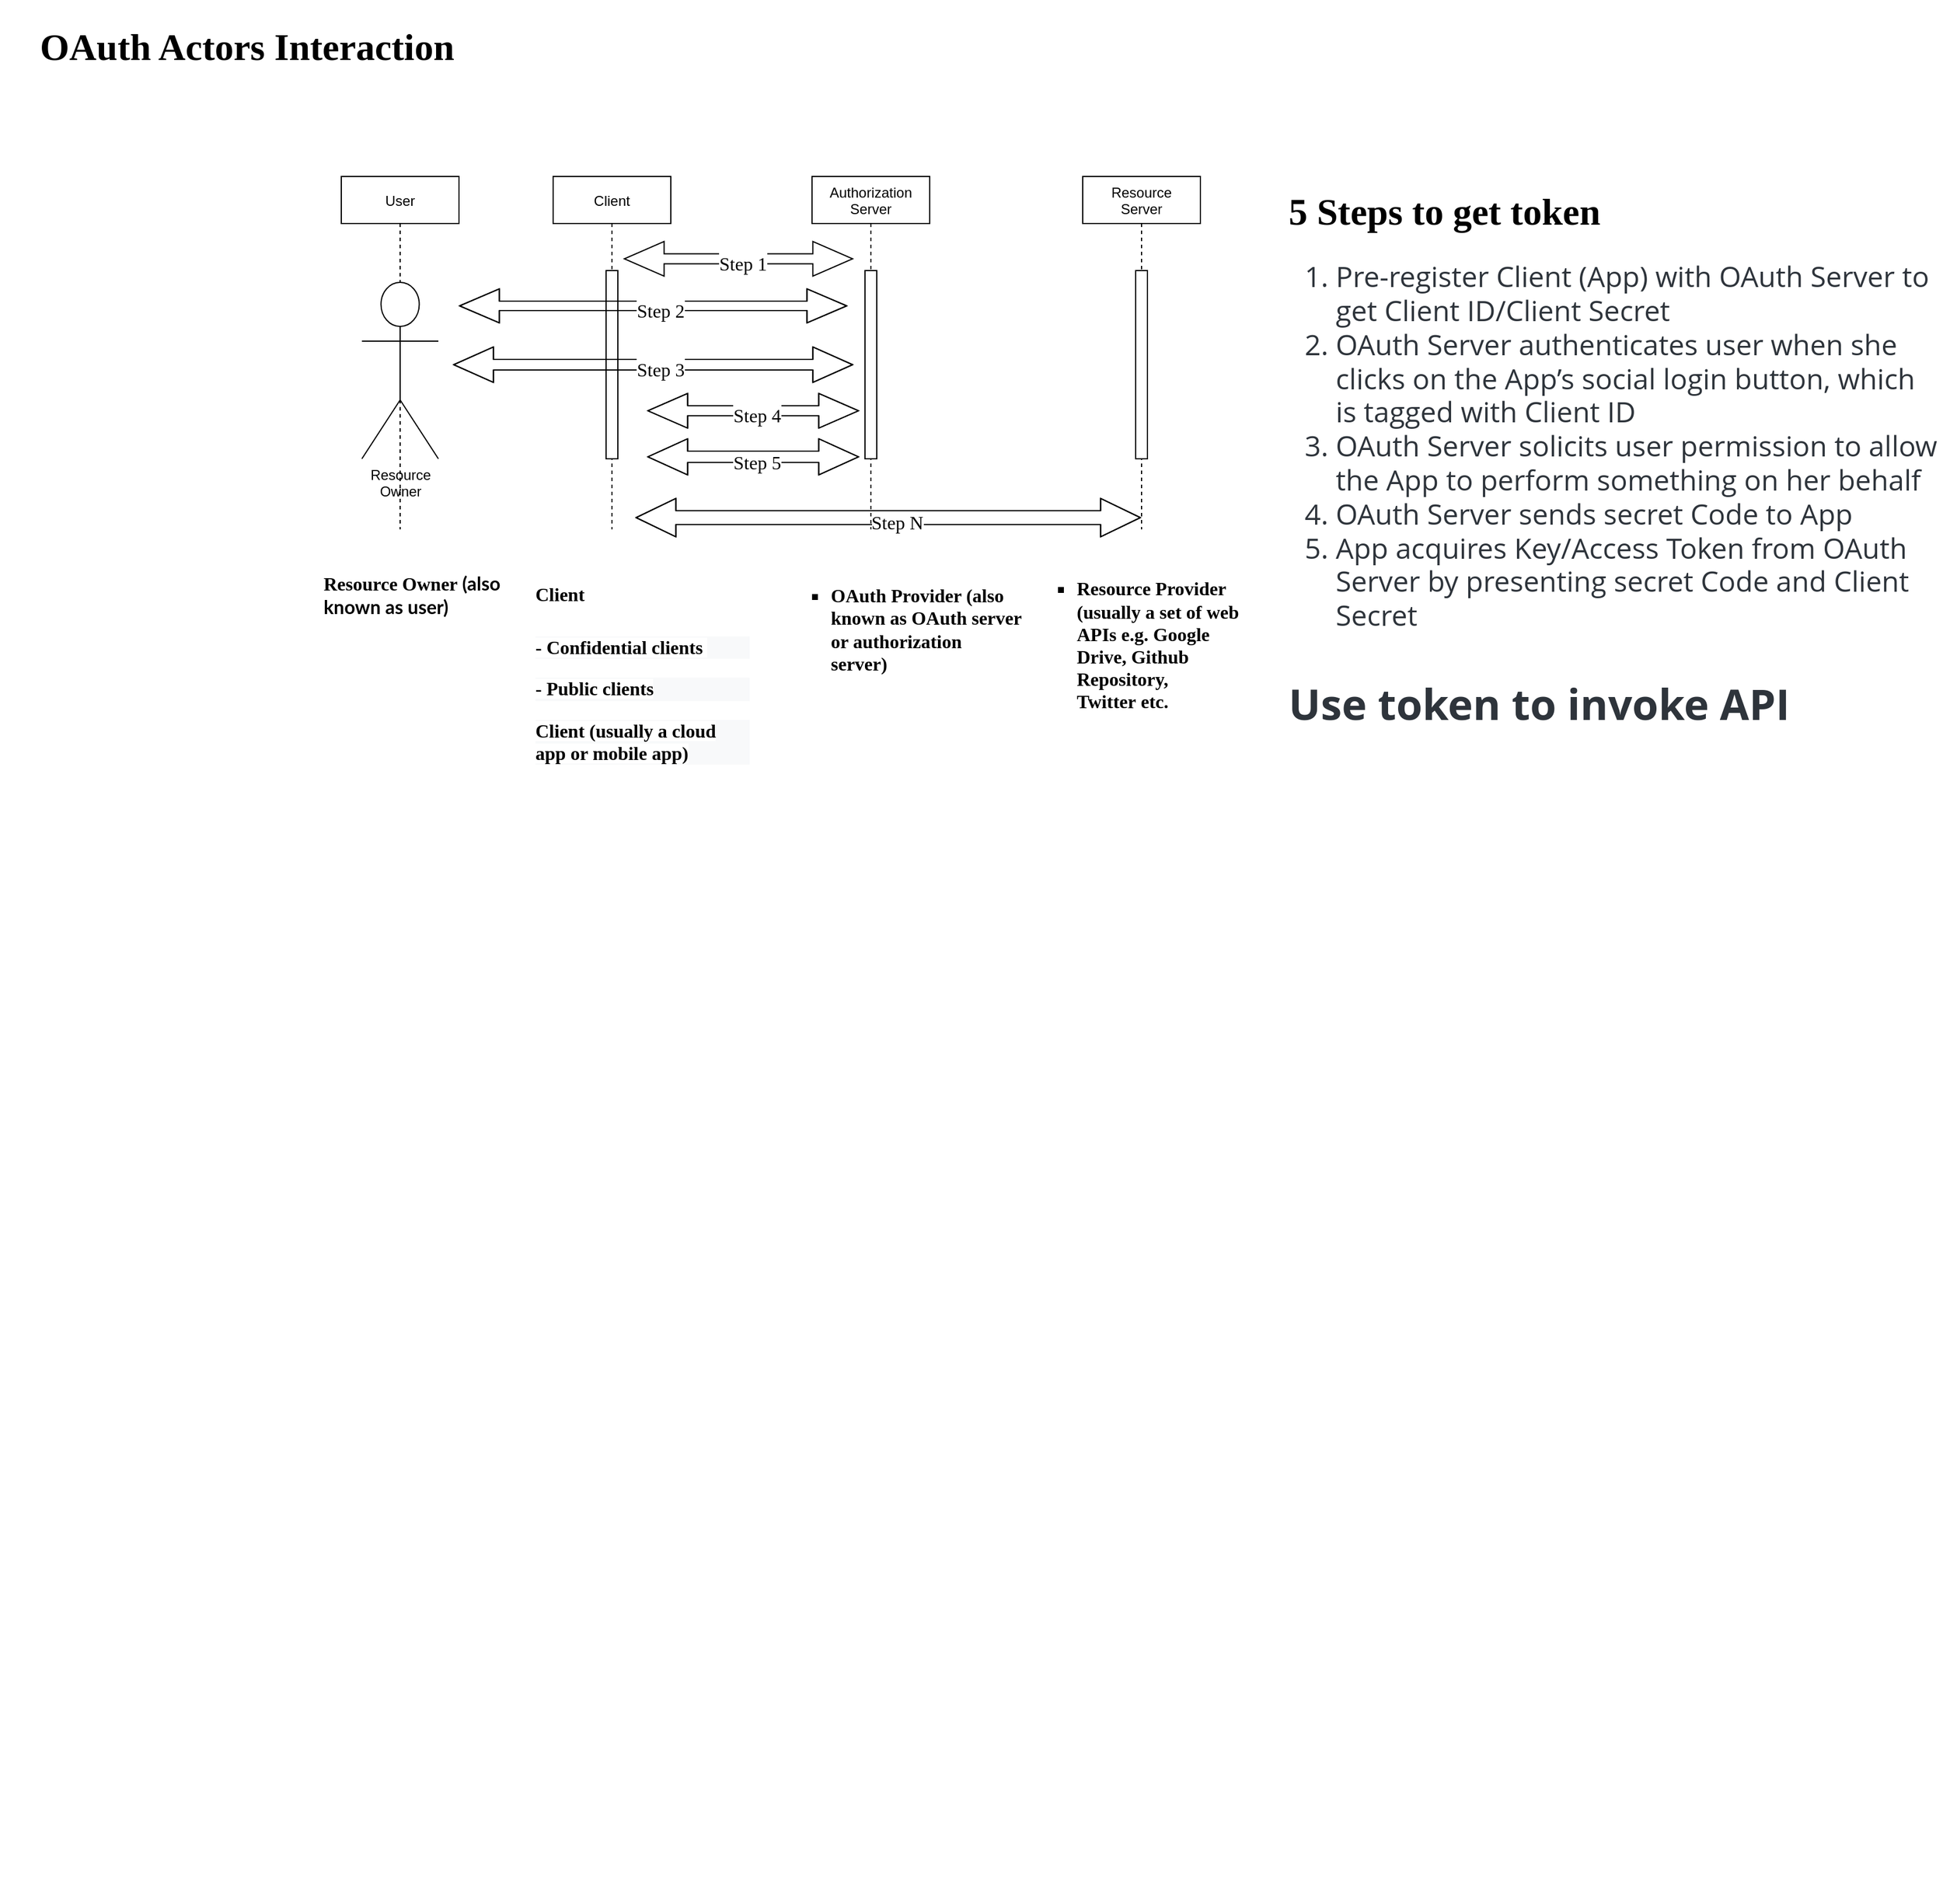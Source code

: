 <mxfile version="20.5.0" type="device"><diagram id="kgpKYQtTHZ0yAKxKKP6v" name="Page-1"><mxGraphModel dx="2516" dy="1420" grid="1" gridSize="10" guides="1" tooltips="1" connect="1" arrows="1" fold="1" page="1" pageScale="1" pageWidth="850" pageHeight="1100" math="0" shadow="0"><root><mxCell id="0"/><mxCell id="1" parent="0"/><mxCell id="3nuBFxr9cyL0pnOWT2aG-1" value="User" style="shape=umlLifeline;perimeter=lifelinePerimeter;container=1;collapsible=0;recursiveResize=0;rounded=0;shadow=0;strokeWidth=1;" parent="1" vertex="1"><mxGeometry x="300" y="190" width="100" height="300" as="geometry"/></mxCell><mxCell id="c5NPfFB2k1OfmSP-pEoB-5" value="Resource &lt;br&gt;Owner" style="shape=umlActor;verticalLabelPosition=bottom;verticalAlign=top;html=1;outlineConnect=0;" vertex="1" parent="3nuBFxr9cyL0pnOWT2aG-1"><mxGeometry x="17.5" y="90" width="65" height="150" as="geometry"/></mxCell><mxCell id="3nuBFxr9cyL0pnOWT2aG-5" value="Client" style="shape=umlLifeline;perimeter=lifelinePerimeter;container=1;collapsible=0;recursiveResize=0;rounded=0;shadow=0;strokeWidth=1;" parent="1" vertex="1"><mxGeometry x="480" y="190" width="100" height="300" as="geometry"/></mxCell><mxCell id="3nuBFxr9cyL0pnOWT2aG-6" value="" style="points=[];perimeter=orthogonalPerimeter;rounded=0;shadow=0;strokeWidth=1;" parent="3nuBFxr9cyL0pnOWT2aG-5" vertex="1"><mxGeometry x="45" y="80" width="10" height="160" as="geometry"/></mxCell><mxCell id="c5NPfFB2k1OfmSP-pEoB-26" value="" style="shape=flexArrow;endArrow=classic;startArrow=classic;html=1;rounded=0;fontFamily=Verdana;fontSize=16;fontColor=#000000;width=8.485;endSize=10.933;startSize=10.933;" edge="1" parent="3nuBFxr9cyL0pnOWT2aG-5"><mxGeometry width="100" height="100" relative="1" as="geometry"><mxPoint x="80" y="199.17" as="sourcePoint"/><mxPoint x="260" y="199.17" as="targetPoint"/><Array as="points"><mxPoint x="200" y="199.17"/></Array></mxGeometry></mxCell><mxCell id="c5NPfFB2k1OfmSP-pEoB-27" value="Step 4" style="edgeLabel;html=1;align=center;verticalAlign=middle;resizable=0;points=[];fontSize=16;fontFamily=Verdana;fontColor=#000000;" vertex="1" connectable="0" parent="c5NPfFB2k1OfmSP-pEoB-26"><mxGeometry x="0.033" y="-4" relative="1" as="geometry"><mxPoint as="offset"/></mxGeometry></mxCell><mxCell id="c5NPfFB2k1OfmSP-pEoB-1" value="Resource &#10;Server" style="shape=umlLifeline;perimeter=lifelinePerimeter;container=1;collapsible=0;recursiveResize=0;rounded=0;shadow=0;strokeWidth=1;" vertex="1" parent="1"><mxGeometry x="930" y="190" width="100" height="300" as="geometry"/></mxCell><mxCell id="c5NPfFB2k1OfmSP-pEoB-2" value="" style="points=[];perimeter=orthogonalPerimeter;rounded=0;shadow=0;strokeWidth=1;" vertex="1" parent="c5NPfFB2k1OfmSP-pEoB-1"><mxGeometry x="45" y="80" width="10" height="160" as="geometry"/></mxCell><mxCell id="c5NPfFB2k1OfmSP-pEoB-3" value="Authorization&#10;Server" style="shape=umlLifeline;perimeter=lifelinePerimeter;container=1;collapsible=0;recursiveResize=0;rounded=0;shadow=0;strokeWidth=1;" vertex="1" parent="1"><mxGeometry x="700" y="190" width="100" height="300" as="geometry"/></mxCell><mxCell id="c5NPfFB2k1OfmSP-pEoB-4" value="" style="points=[];perimeter=orthogonalPerimeter;rounded=0;shadow=0;strokeWidth=1;" vertex="1" parent="c5NPfFB2k1OfmSP-pEoB-3"><mxGeometry x="45" y="80" width="10" height="160" as="geometry"/></mxCell><mxCell id="c5NPfFB2k1OfmSP-pEoB-24" value="" style="shape=flexArrow;endArrow=classic;startArrow=classic;html=1;rounded=0;fontFamily=Verdana;fontSize=16;fontColor=#000000;width=9.697;endSize=10.933;startSize=10.933;" edge="1" parent="c5NPfFB2k1OfmSP-pEoB-3"><mxGeometry width="100" height="100" relative="1" as="geometry"><mxPoint x="-140" y="238.33" as="sourcePoint"/><mxPoint x="40" y="238.33" as="targetPoint"/><Array as="points"><mxPoint x="-20" y="238.33"/></Array></mxGeometry></mxCell><mxCell id="c5NPfFB2k1OfmSP-pEoB-25" value="Step 5" style="edgeLabel;html=1;align=center;verticalAlign=middle;resizable=0;points=[];fontSize=16;fontFamily=Verdana;fontColor=#000000;" vertex="1" connectable="0" parent="c5NPfFB2k1OfmSP-pEoB-24"><mxGeometry x="0.033" y="-4" relative="1" as="geometry"><mxPoint as="offset"/></mxGeometry></mxCell><mxCell id="c5NPfFB2k1OfmSP-pEoB-8" value="&lt;ul style=&quot;box-sizing: border-box; border: 0px; font-variant-numeric: inherit; font-variant-east-asian: inherit; font-stretch: inherit; line-height: inherit; margin: 0px 0px 30px; outline: 0px; padding: 0px 0px 0px 35px; vertical-align: baseline; list-style: square; text-align: start; background-color: rgb(255, 255, 255);&quot;&gt;&lt;li style=&quot;box-sizing: border-box; border: 0px; font-variant: inherit; font-stretch: inherit; line-height: inherit; font-style: inherit; margin: 0px; outline: 0px; padding: 0px; vertical-align: baseline;&quot;&gt;&lt;b style=&quot;&quot;&gt;&lt;font style=&quot;&quot; face=&quot;Verdana&quot;&gt;OAuth Provider (also known as OAuth server or authorization server)&lt;/font&gt;&lt;/b&gt;&lt;/li&gt;&lt;/ul&gt;" style="text;html=1;strokeColor=none;fillColor=none;align=center;verticalAlign=middle;whiteSpace=wrap;rounded=0;fontSize=16;" vertex="1" parent="1"><mxGeometry x="680" y="510" width="200" height="160" as="geometry"/></mxCell><mxCell id="c5NPfFB2k1OfmSP-pEoB-9" value="&lt;h1&gt;&lt;ul style=&quot;box-sizing: border-box; border: 0px; font-variant-numeric: inherit; font-variant-east-asian: inherit; font-stretch: inherit; line-height: inherit; font-size: 16px; margin: 0px 0px 30px; outline: 0px; padding: 0px 0px 0px 35px; vertical-align: baseline; list-style: square; background-color: rgb(255, 255, 255);&quot;&gt;&lt;li style=&quot;box-sizing: border-box; border: 0px; font-variant: inherit; font-stretch: inherit; line-height: inherit; font-style: inherit; margin: 0px; outline: 0px; padding: 0px; vertical-align: baseline;&quot;&gt;&lt;font style=&quot;&quot; face=&quot;Verdana&quot;&gt;Resource Provider (usually a set of web APIs e.g. Google Drive, Github Repository, Twitter&amp;nbsp;etc.&lt;/font&gt;&lt;/li&gt;&lt;/ul&gt;&lt;/h1&gt;" style="text;html=1;strokeColor=none;fillColor=none;spacing=5;spacingTop=-20;whiteSpace=wrap;overflow=hidden;rounded=0;fontSize=16;" vertex="1" parent="1"><mxGeometry x="885" y="520" width="190" height="200" as="geometry"/></mxCell><mxCell id="c5NPfFB2k1OfmSP-pEoB-10" value="&lt;h1&gt;5 Steps to get token&lt;/h1&gt;&lt;ol style=&quot;box-sizing: border-box; margin-top: 0px; margin-bottom: 10px; color: rgb(46, 52, 59); font-family: &amp;quot;Open Sans&amp;quot;; font-size: 24px;&quot;&gt;&lt;li style=&quot;box-sizing: border-box;&quot;&gt;Pre-register Client (App) with OAuth Server to get Client ID/Client Secret&lt;/li&gt;&lt;li style=&quot;box-sizing: border-box;&quot;&gt;OAuth Server authenticates user when she clicks on the App’s social login button, which is tagged with Client ID&lt;/li&gt;&lt;li style=&quot;box-sizing: border-box;&quot;&gt;OAuth Server solicits user permission to allow the App to perform something on her behalf&lt;/li&gt;&lt;li style=&quot;box-sizing: border-box;&quot;&gt;OAuth Server sends secret Code to App&lt;/li&gt;&lt;li style=&quot;box-sizing: border-box;&quot;&gt;App acquires Key/Access Token from OAuth Server by presenting secret Code and Client Secret&lt;/li&gt;&lt;/ol&gt;&lt;div&gt;&lt;font face=&quot;Open Sans&quot; color=&quot;#2e343b&quot;&gt;&lt;span style=&quot;font-size: 24px;&quot;&gt;&lt;br&gt;&lt;/span&gt;&lt;/font&gt;&lt;/div&gt;&lt;div&gt;&lt;font size=&quot;1&quot; face=&quot;Open Sans&quot; color=&quot;#2e343b&quot;&gt;&lt;b style=&quot;font-size: 36px;&quot;&gt;Use token to invoke API&lt;/b&gt;&lt;/font&gt;&lt;/div&gt;" style="text;html=1;strokeColor=none;fillColor=none;spacing=5;spacingTop=-20;whiteSpace=wrap;overflow=hidden;rounded=0;labelBackgroundColor=#FFFFFF;fontFamily=Verdana;fontSize=16;fontColor=#000000;" vertex="1" parent="1"><mxGeometry x="1100" y="190" width="560" height="490" as="geometry"/></mxCell><mxCell id="c5NPfFB2k1OfmSP-pEoB-11" value="&lt;h1&gt;&lt;font style=&quot;font-size: 16px;&quot;&gt;Client&lt;/font&gt;&lt;/h1&gt;&lt;h1 style=&quot;font-family: Helvetica; background-color: rgb(248, 249, 250); font-size: 16px;&quot;&gt;&lt;b&gt;&lt;font style=&quot;background-color: rgb(255, 255, 255);&quot; face=&quot;Verdana&quot;&gt;- Confidential clients&amp;nbsp;&lt;/font&gt;&lt;/b&gt;&lt;br&gt;&lt;/h1&gt;&lt;p style=&quot;font-family: Helvetica; background-color: rgb(248, 249, 250);&quot;&gt;&lt;b&gt;&lt;font style=&quot;background-color: rgb(255, 255, 255);&quot; face=&quot;Verdana&quot;&gt;- Public clients&lt;/font&gt;&lt;/b&gt;&lt;/p&gt;&lt;p style=&quot;font-family: Helvetica; background-color: rgb(248, 249, 250);&quot;&gt;&lt;span style=&quot;font-style: inherit; font-variant-ligatures: inherit; font-variant-caps: inherit; background-color: rgb(255, 255, 255);&quot;&gt;&lt;font face=&quot;Verdana&quot;&gt;&lt;b&gt;Client (usually a cloud app or mobile app)&lt;/b&gt;&lt;/font&gt;&lt;/span&gt;&lt;/p&gt;" style="text;html=1;strokeColor=none;fillColor=none;spacing=5;spacingTop=-20;whiteSpace=wrap;overflow=hidden;rounded=0;labelBackgroundColor=#FFFFFF;fontFamily=Verdana;fontSize=16;fontColor=#000000;" vertex="1" parent="1"><mxGeometry x="460" y="510" width="190" height="240" as="geometry"/></mxCell><mxCell id="c5NPfFB2k1OfmSP-pEoB-12" value="&lt;b&gt;&lt;font style=&quot;font-size: 32px;&quot;&gt;OAuth Actors Interaction&lt;/font&gt;&lt;/b&gt;" style="text;html=1;strokeColor=none;fillColor=none;align=center;verticalAlign=middle;whiteSpace=wrap;rounded=0;labelBackgroundColor=#FFFFFF;fontFamily=Verdana;fontSize=16;fontColor=#000000;" vertex="1" parent="1"><mxGeometry x="10" y="40" width="420" height="80" as="geometry"/></mxCell><mxCell id="c5NPfFB2k1OfmSP-pEoB-13" value="&lt;h1 style=&quot;font-size: 16px;&quot;&gt;Resource Owner&lt;font style=&quot;font-family: Lato, sans-serif; font-size: 16px;&quot;&gt;&amp;nbsp;&lt;/font&gt;&lt;font style=&quot;font-family: Lato, sans-serif; font-size: 16px;&quot;&gt;(also known as user)&lt;/font&gt;&lt;br&gt;&lt;/h1&gt;" style="text;html=1;strokeColor=none;fillColor=none;spacing=5;spacingTop=-20;whiteSpace=wrap;overflow=hidden;rounded=0;labelBackgroundColor=#FFFFFF;fontFamily=Verdana;fontSize=32;fontColor=#000000;" vertex="1" parent="1"><mxGeometry x="280" y="525" width="170" height="100" as="geometry"/></mxCell><mxCell id="c5NPfFB2k1OfmSP-pEoB-14" value="" style="shape=image;verticalLabelPosition=bottom;labelBackgroundColor=default;verticalAlign=top;aspect=fixed;imageAspect=0;image=https://blog.oauth.io/wp-content/uploads/2018/09/OAuth-Flow-Comparison-1024x646.png;" vertex="1" parent="1"><mxGeometry x="140" y="780" width="1390.72" height="877.23" as="geometry"/></mxCell><mxCell id="c5NPfFB2k1OfmSP-pEoB-16" value="" style="shape=flexArrow;endArrow=classic;startArrow=classic;html=1;rounded=0;fontFamily=Verdana;fontSize=16;fontColor=#000000;width=7.879;endSize=10.933;startSize=10.933;" edge="1" parent="1"><mxGeometry width="100" height="100" relative="1" as="geometry"><mxPoint x="400" y="300" as="sourcePoint"/><mxPoint x="730" y="300" as="targetPoint"/><Array as="points"><mxPoint x="470" y="300"/></Array></mxGeometry></mxCell><mxCell id="c5NPfFB2k1OfmSP-pEoB-21" value="Step 2" style="edgeLabel;html=1;align=center;verticalAlign=middle;resizable=0;points=[];fontSize=16;fontFamily=Verdana;fontColor=#000000;" vertex="1" connectable="0" parent="c5NPfFB2k1OfmSP-pEoB-16"><mxGeometry x="0.033" y="-4" relative="1" as="geometry"><mxPoint as="offset"/></mxGeometry></mxCell><mxCell id="c5NPfFB2k1OfmSP-pEoB-22" value="" style="shape=flexArrow;endArrow=classic;startArrow=classic;html=1;rounded=0;fontFamily=Verdana;fontSize=16;fontColor=#000000;width=9.091;endSize=10.933;startSize=10.933;" edge="1" parent="1"><mxGeometry width="100" height="100" relative="1" as="geometry"><mxPoint x="395" y="350.0" as="sourcePoint"/><mxPoint x="735" y="350.0" as="targetPoint"/><Array as="points"><mxPoint x="515" y="350"/></Array></mxGeometry></mxCell><mxCell id="c5NPfFB2k1OfmSP-pEoB-23" value="Step 3" style="edgeLabel;html=1;align=center;verticalAlign=middle;resizable=0;points=[];fontSize=16;fontFamily=Verdana;fontColor=#000000;" vertex="1" connectable="0" parent="c5NPfFB2k1OfmSP-pEoB-22"><mxGeometry x="0.033" y="-4" relative="1" as="geometry"><mxPoint as="offset"/></mxGeometry></mxCell><mxCell id="c5NPfFB2k1OfmSP-pEoB-28" value="" style="shape=flexArrow;endArrow=classic;startArrow=classic;html=1;rounded=0;fontFamily=Verdana;fontSize=16;fontColor=#000000;width=8.485;endSize=10.933;startSize=10.933;" edge="1" parent="1"><mxGeometry width="100" height="100" relative="1" as="geometry"><mxPoint x="540" y="260" as="sourcePoint"/><mxPoint x="735" y="260" as="targetPoint"/><Array as="points"><mxPoint x="540" y="260"/></Array></mxGeometry></mxCell><mxCell id="c5NPfFB2k1OfmSP-pEoB-29" value="Step 1" style="edgeLabel;html=1;align=center;verticalAlign=middle;resizable=0;points=[];fontSize=16;fontFamily=Verdana;fontColor=#000000;" vertex="1" connectable="0" parent="c5NPfFB2k1OfmSP-pEoB-28"><mxGeometry x="0.033" y="-4" relative="1" as="geometry"><mxPoint as="offset"/></mxGeometry></mxCell><mxCell id="c5NPfFB2k1OfmSP-pEoB-31" value="" style="shape=flexArrow;endArrow=classic;startArrow=classic;html=1;rounded=0;fontFamily=Verdana;fontSize=16;fontColor=#000000;width=11.667;endSize=10.933;startSize=10.933;" edge="1" parent="1" target="c5NPfFB2k1OfmSP-pEoB-1"><mxGeometry width="100" height="100" relative="1" as="geometry"><mxPoint x="550" y="480.0" as="sourcePoint"/><mxPoint x="730" y="480.0" as="targetPoint"/><Array as="points"><mxPoint x="670" y="480.0"/></Array></mxGeometry></mxCell><mxCell id="c5NPfFB2k1OfmSP-pEoB-32" value="Step N" style="edgeLabel;html=1;align=center;verticalAlign=middle;resizable=0;points=[];fontSize=16;fontFamily=Verdana;fontColor=#000000;" vertex="1" connectable="0" parent="c5NPfFB2k1OfmSP-pEoB-31"><mxGeometry x="0.033" y="-4" relative="1" as="geometry"><mxPoint as="offset"/></mxGeometry></mxCell></root></mxGraphModel></diagram></mxfile>
